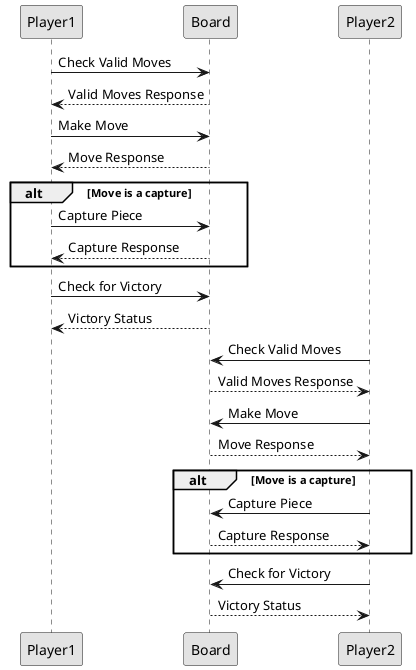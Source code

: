 @startuml
    skinparam monochrome true
    Player1 -> Board: Check Valid Moves
    Board --> Player1: Valid Moves Response
    Player1 -> Board: Make Move
    Board --> Player1: Move Response
    alt Move is a capture
        Player1 -> Board: Capture Piece
        Board --> Player1: Capture Response
    end
    Player1 -> Board: Check for Victory
    Board --> Player1: Victory Status
    Player2 -> Board: Check Valid Moves
    Board --> Player2: Valid Moves Response
    Player2 -> Board: Make Move
    Board --> Player2: Move Response
    alt Move is a capture
        Player2 -> Board: Capture Piece
        Board --> Player2: Capture Response
    end
    Player2 -> Board: Check for Victory
    Board --> Player2: Victory Status
@enduml